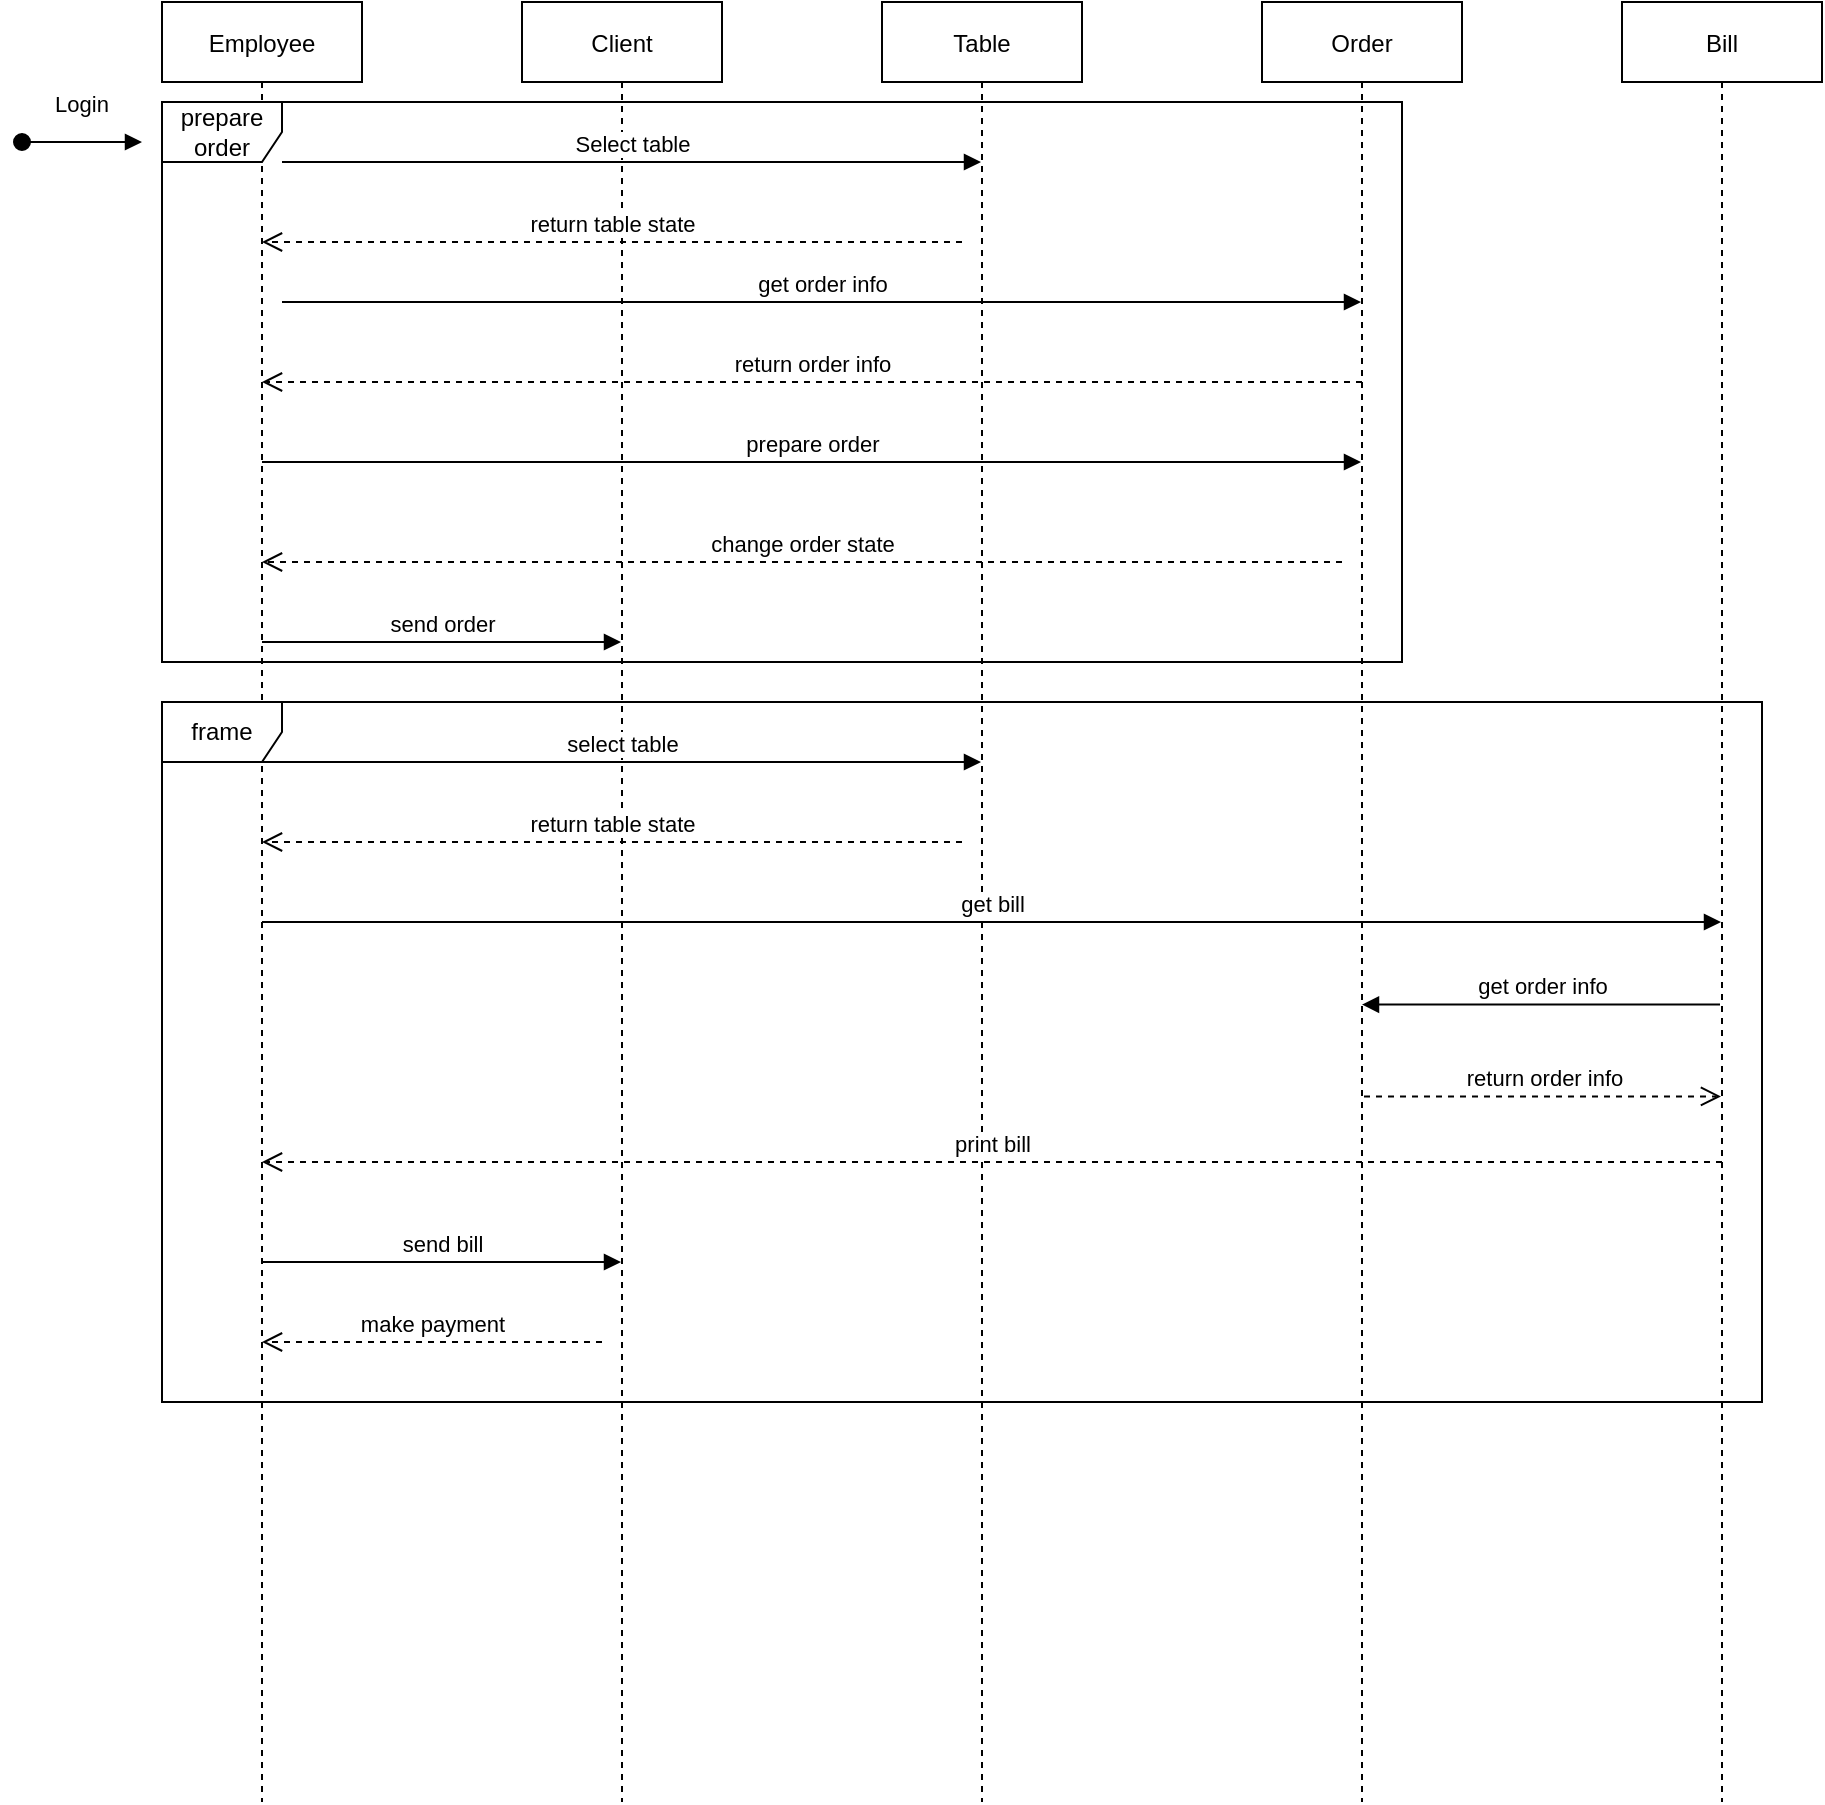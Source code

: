 <mxfile version="20.0.1" type="device"><diagram id="kgpKYQtTHZ0yAKxKKP6v" name="Page-1"><mxGraphModel dx="1662" dy="737" grid="1" gridSize="10" guides="1" tooltips="1" connect="1" arrows="1" fold="1" page="1" pageScale="1" pageWidth="850" pageHeight="1100" math="0" shadow="0"><root><mxCell id="0"/><mxCell id="1" parent="0"/><mxCell id="3nuBFxr9cyL0pnOWT2aG-1" value="Employee" style="shape=umlLifeline;perimeter=lifelinePerimeter;container=1;collapsible=0;recursiveResize=0;rounded=0;shadow=0;strokeWidth=1;" parent="1" vertex="1"><mxGeometry x="120" y="80" width="100" height="900" as="geometry"/></mxCell><mxCell id="3nuBFxr9cyL0pnOWT2aG-5" value="Client" style="shape=umlLifeline;perimeter=lifelinePerimeter;container=1;collapsible=0;recursiveResize=0;rounded=0;shadow=0;strokeWidth=1;" parent="1" vertex="1"><mxGeometry x="300" y="80" width="100" height="900" as="geometry"/></mxCell><mxCell id="65OrzNl2c7Gq6s1C_CYE-25" value="make payment" style="html=1;verticalAlign=bottom;endArrow=open;dashed=1;endSize=8;rounded=0;" edge="1" parent="3nuBFxr9cyL0pnOWT2aG-5" target="3nuBFxr9cyL0pnOWT2aG-1"><mxGeometry relative="1" as="geometry"><mxPoint x="40" y="670" as="sourcePoint"/><mxPoint x="-40" y="670" as="targetPoint"/></mxGeometry></mxCell><mxCell id="3nuBFxr9cyL0pnOWT2aG-3" value="Login" style="verticalAlign=bottom;startArrow=oval;endArrow=block;startSize=8;shadow=0;strokeWidth=1;" parent="1" edge="1"><mxGeometry y="10" relative="1" as="geometry"><mxPoint x="50" y="150" as="sourcePoint"/><mxPoint x="110" y="150" as="targetPoint"/><mxPoint as="offset"/></mxGeometry></mxCell><mxCell id="65OrzNl2c7Gq6s1C_CYE-2" value="Table" style="shape=umlLifeline;perimeter=lifelinePerimeter;container=1;collapsible=0;recursiveResize=0;rounded=0;shadow=0;strokeWidth=1;" vertex="1" parent="1"><mxGeometry x="480" y="80" width="100" height="900" as="geometry"/></mxCell><mxCell id="65OrzNl2c7Gq6s1C_CYE-7" value="return table state" style="html=1;verticalAlign=bottom;endArrow=open;dashed=1;endSize=8;rounded=0;" edge="1" parent="65OrzNl2c7Gq6s1C_CYE-2" target="3nuBFxr9cyL0pnOWT2aG-1"><mxGeometry relative="1" as="geometry"><mxPoint x="40" y="120" as="sourcePoint"/><mxPoint x="-40" y="120" as="targetPoint"/></mxGeometry></mxCell><mxCell id="65OrzNl2c7Gq6s1C_CYE-19" value="return table state" style="html=1;verticalAlign=bottom;endArrow=open;dashed=1;endSize=8;rounded=0;" edge="1" parent="65OrzNl2c7Gq6s1C_CYE-2" target="3nuBFxr9cyL0pnOWT2aG-1"><mxGeometry relative="1" as="geometry"><mxPoint x="40" y="420" as="sourcePoint"/><mxPoint x="-40" y="420" as="targetPoint"/></mxGeometry></mxCell><mxCell id="65OrzNl2c7Gq6s1C_CYE-3" value="Order" style="shape=umlLifeline;perimeter=lifelinePerimeter;container=1;collapsible=0;recursiveResize=0;rounded=0;shadow=0;strokeWidth=1;" vertex="1" parent="1"><mxGeometry x="670" y="80" width="100" height="900" as="geometry"/></mxCell><mxCell id="65OrzNl2c7Gq6s1C_CYE-9" value="return order info" style="html=1;verticalAlign=bottom;endArrow=open;dashed=1;endSize=8;rounded=0;" edge="1" parent="65OrzNl2c7Gq6s1C_CYE-3" target="3nuBFxr9cyL0pnOWT2aG-1"><mxGeometry relative="1" as="geometry"><mxPoint x="50" y="190" as="sourcePoint"/><mxPoint x="-40" y="180" as="targetPoint"/></mxGeometry></mxCell><mxCell id="65OrzNl2c7Gq6s1C_CYE-12" value="change order state" style="html=1;verticalAlign=bottom;endArrow=open;dashed=1;endSize=8;rounded=0;" edge="1" parent="65OrzNl2c7Gq6s1C_CYE-3" target="3nuBFxr9cyL0pnOWT2aG-1"><mxGeometry relative="1" as="geometry"><mxPoint x="40" y="280" as="sourcePoint"/><mxPoint x="-40" y="280" as="targetPoint"/></mxGeometry></mxCell><mxCell id="65OrzNl2c7Gq6s1C_CYE-4" value="Bill" style="shape=umlLifeline;perimeter=lifelinePerimeter;container=1;collapsible=0;recursiveResize=0;rounded=0;shadow=0;strokeWidth=1;" vertex="1" parent="1"><mxGeometry x="850" y="80" width="100" height="900" as="geometry"/></mxCell><mxCell id="65OrzNl2c7Gq6s1C_CYE-23" value="print bill" style="html=1;verticalAlign=bottom;endArrow=open;dashed=1;endSize=8;rounded=0;" edge="1" parent="65OrzNl2c7Gq6s1C_CYE-4" target="3nuBFxr9cyL0pnOWT2aG-1"><mxGeometry relative="1" as="geometry"><mxPoint x="50" y="580" as="sourcePoint"/><mxPoint x="-30" y="580" as="targetPoint"/></mxGeometry></mxCell><mxCell id="65OrzNl2c7Gq6s1C_CYE-5" value="Select table" style="html=1;verticalAlign=bottom;endArrow=block;rounded=0;" edge="1" parent="1" target="65OrzNl2c7Gq6s1C_CYE-2"><mxGeometry width="80" relative="1" as="geometry"><mxPoint x="180" y="160" as="sourcePoint"/><mxPoint x="260" y="160" as="targetPoint"/></mxGeometry></mxCell><mxCell id="65OrzNl2c7Gq6s1C_CYE-8" value="get order info" style="html=1;verticalAlign=bottom;endArrow=block;rounded=0;" edge="1" parent="1" target="65OrzNl2c7Gq6s1C_CYE-3"><mxGeometry width="80" relative="1" as="geometry"><mxPoint x="180" y="230" as="sourcePoint"/><mxPoint x="260" y="230" as="targetPoint"/></mxGeometry></mxCell><mxCell id="65OrzNl2c7Gq6s1C_CYE-11" value="prepare order" style="html=1;verticalAlign=bottom;endArrow=block;rounded=0;" edge="1" parent="1" target="65OrzNl2c7Gq6s1C_CYE-3"><mxGeometry width="80" relative="1" as="geometry"><mxPoint x="170" y="310" as="sourcePoint"/><mxPoint x="250" y="310" as="targetPoint"/></mxGeometry></mxCell><mxCell id="65OrzNl2c7Gq6s1C_CYE-13" value="send order" style="html=1;verticalAlign=bottom;endArrow=block;rounded=0;" edge="1" parent="1" target="3nuBFxr9cyL0pnOWT2aG-5"><mxGeometry width="80" relative="1" as="geometry"><mxPoint x="170" y="400" as="sourcePoint"/><mxPoint x="250" y="400" as="targetPoint"/></mxGeometry></mxCell><mxCell id="65OrzNl2c7Gq6s1C_CYE-14" value="prepare&lt;br&gt;order" style="shape=umlFrame;whiteSpace=wrap;html=1;" vertex="1" parent="1"><mxGeometry x="120" y="130" width="620" height="280" as="geometry"/></mxCell><mxCell id="65OrzNl2c7Gq6s1C_CYE-17" value="select table" style="html=1;verticalAlign=bottom;endArrow=block;rounded=0;" edge="1" parent="1" target="65OrzNl2c7Gq6s1C_CYE-2"><mxGeometry width="80" relative="1" as="geometry"><mxPoint x="170" y="460" as="sourcePoint"/><mxPoint x="250" y="460" as="targetPoint"/></mxGeometry></mxCell><mxCell id="65OrzNl2c7Gq6s1C_CYE-20" value="get bill" style="html=1;verticalAlign=bottom;endArrow=block;rounded=0;" edge="1" parent="1" target="65OrzNl2c7Gq6s1C_CYE-4"><mxGeometry width="80" relative="1" as="geometry"><mxPoint x="170" y="540" as="sourcePoint"/><mxPoint x="250" y="540" as="targetPoint"/></mxGeometry></mxCell><mxCell id="65OrzNl2c7Gq6s1C_CYE-21" value="get order info" style="html=1;verticalAlign=bottom;endArrow=block;rounded=0;exitX=0.49;exitY=0.557;exitDx=0;exitDy=0;exitPerimeter=0;" edge="1" parent="1" source="65OrzNl2c7Gq6s1C_CYE-4" target="65OrzNl2c7Gq6s1C_CYE-3"><mxGeometry width="80" relative="1" as="geometry"><mxPoint x="810" y="580" as="sourcePoint"/><mxPoint x="890" y="580" as="targetPoint"/></mxGeometry></mxCell><mxCell id="65OrzNl2c7Gq6s1C_CYE-22" value="return order info" style="html=1;verticalAlign=bottom;endArrow=open;dashed=1;endSize=8;rounded=0;exitX=0.51;exitY=0.608;exitDx=0;exitDy=0;exitPerimeter=0;" edge="1" parent="1" source="65OrzNl2c7Gq6s1C_CYE-3" target="65OrzNl2c7Gq6s1C_CYE-4"><mxGeometry relative="1" as="geometry"><mxPoint x="460" y="430" as="sourcePoint"/><mxPoint x="380" y="430" as="targetPoint"/></mxGeometry></mxCell><mxCell id="65OrzNl2c7Gq6s1C_CYE-24" value="send bill" style="html=1;verticalAlign=bottom;endArrow=block;rounded=0;" edge="1" parent="1" target="3nuBFxr9cyL0pnOWT2aG-5"><mxGeometry width="80" relative="1" as="geometry"><mxPoint x="170" y="710" as="sourcePoint"/><mxPoint x="250" y="710" as="targetPoint"/></mxGeometry></mxCell><mxCell id="65OrzNl2c7Gq6s1C_CYE-26" value="frame" style="shape=umlFrame;whiteSpace=wrap;html=1;" vertex="1" parent="1"><mxGeometry x="120" y="430" width="800" height="350" as="geometry"/></mxCell></root></mxGraphModel></diagram></mxfile>